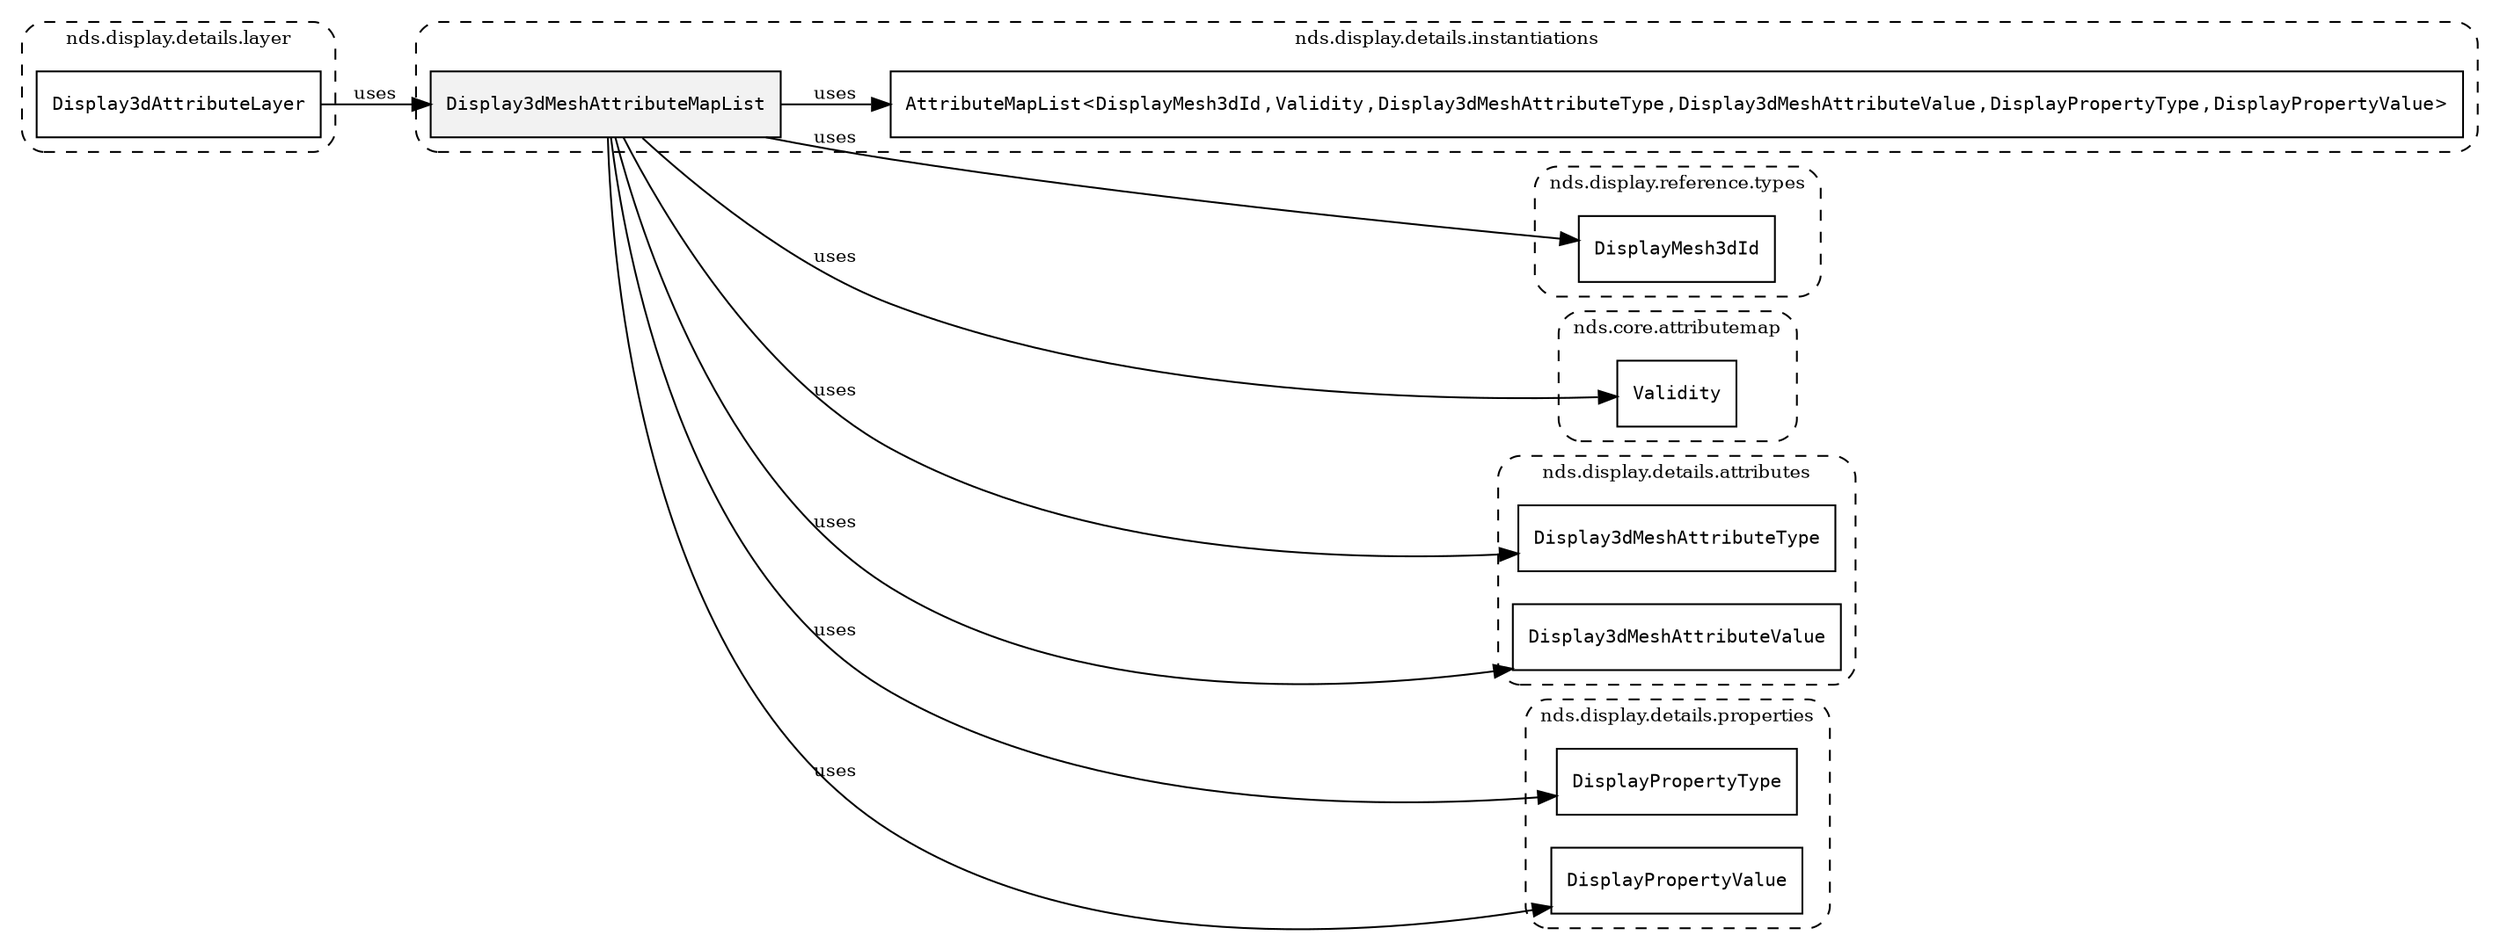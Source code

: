 /**
 * This dot file creates symbol collaboration diagram for Display3dMeshAttributeMapList.
 */
digraph ZSERIO
{
    node [shape=box, fontsize=10];
    rankdir="LR";
    fontsize=10;
    tooltip="Display3dMeshAttributeMapList collaboration diagram";

    subgraph "cluster_nds.display.details.instantiations"
    {
        style="dashed, rounded";
        label="nds.display.details.instantiations";
        tooltip="Package nds.display.details.instantiations";
        href="../../../content/packages/nds.display.details.instantiations.html#Package-nds-display-details-instantiations";
        target="_parent";

        "Display3dMeshAttributeMapList" [style="filled", fillcolor="#0000000D", target="_parent", label=<<font face="monospace"><table align="center" border="0" cellspacing="0" cellpadding="0"><tr><td href="../../../content/packages/nds.display.details.instantiations.html#InstantiateType-Display3dMeshAttributeMapList" title="InstantiateType defined in nds.display.details.instantiations">Display3dMeshAttributeMapList</td></tr></table></font>>];
        "AttributeMapList&lt;DisplayMesh3dId,Validity,Display3dMeshAttributeType,Display3dMeshAttributeValue,DisplayPropertyType,DisplayPropertyValue&gt;" [target="_parent", label=<<font face="monospace"><table align="center" border="0" cellspacing="0" cellpadding="0"><tr><td href="../../../content/packages/nds.core.attributemap.html#Structure-AttributeMapList" title="Structure defined in nds.core.attributemap">AttributeMapList</td><td>&lt;</td><td><table align="center" border="0" cellspacing="0" cellpadding="0"><tr><td href="../../../content/packages/nds.display.reference.types.html#Subtype-DisplayMesh3dId" title="Subtype defined in nds.display.reference.types">DisplayMesh3dId</td></tr></table></td><td>,</td><td><table align="center" border="0" cellspacing="0" cellpadding="0"><tr><td href="../../../content/packages/nds.core.attributemap.html#Structure-Validity" title="Structure defined in nds.core.attributemap">Validity</td></tr></table></td><td>,</td><td><table align="center" border="0" cellspacing="0" cellpadding="0"><tr><td href="../../../content/packages/nds.display.details.attributes.html#Enum-Display3dMeshAttributeType" title="Enum defined in nds.display.details.attributes">Display3dMeshAttributeType</td></tr></table></td><td>,</td><td><table align="center" border="0" cellspacing="0" cellpadding="0"><tr><td href="../../../content/packages/nds.display.details.attributes.html#Choice-Display3dMeshAttributeValue" title="Choice defined in nds.display.details.attributes">Display3dMeshAttributeValue</td></tr></table></td><td>,</td><td><table align="center" border="0" cellspacing="0" cellpadding="0"><tr><td href="../../../content/packages/nds.display.details.properties.html#Structure-DisplayPropertyType" title="Structure defined in nds.display.details.properties">DisplayPropertyType</td></tr></table></td><td>,</td><td><table align="center" border="0" cellspacing="0" cellpadding="0"><tr><td href="../../../content/packages/nds.display.details.properties.html#Structure-DisplayPropertyValue" title="Structure defined in nds.display.details.properties">DisplayPropertyValue</td></tr></table></td><td>&gt;</td></tr></table></font>>];
    }

    subgraph "cluster_nds.display.reference.types"
    {
        style="dashed, rounded";
        label="nds.display.reference.types";
        tooltip="Package nds.display.reference.types";
        href="../../../content/packages/nds.display.reference.types.html#Package-nds-display-reference-types";
        target="_parent";

        "DisplayMesh3dId" [target="_parent", label=<<font face="monospace"><table align="center" border="0" cellspacing="0" cellpadding="0"><tr><td href="../../../content/packages/nds.display.reference.types.html#Subtype-DisplayMesh3dId" title="Subtype defined in nds.display.reference.types">DisplayMesh3dId</td></tr></table></font>>];
    }

    subgraph "cluster_nds.core.attributemap"
    {
        style="dashed, rounded";
        label="nds.core.attributemap";
        tooltip="Package nds.core.attributemap";
        href="../../../content/packages/nds.core.attributemap.html#Package-nds-core-attributemap";
        target="_parent";

        "Validity" [target="_parent", label=<<font face="monospace"><table align="center" border="0" cellspacing="0" cellpadding="0"><tr><td href="../../../content/packages/nds.core.attributemap.html#Structure-Validity" title="Structure defined in nds.core.attributemap">Validity</td></tr></table></font>>];
    }

    subgraph "cluster_nds.display.details.attributes"
    {
        style="dashed, rounded";
        label="nds.display.details.attributes";
        tooltip="Package nds.display.details.attributes";
        href="../../../content/packages/nds.display.details.attributes.html#Package-nds-display-details-attributes";
        target="_parent";

        "Display3dMeshAttributeType" [target="_parent", label=<<font face="monospace"><table align="center" border="0" cellspacing="0" cellpadding="0"><tr><td href="../../../content/packages/nds.display.details.attributes.html#Enum-Display3dMeshAttributeType" title="Enum defined in nds.display.details.attributes">Display3dMeshAttributeType</td></tr></table></font>>];
        "Display3dMeshAttributeValue" [target="_parent", label=<<font face="monospace"><table align="center" border="0" cellspacing="0" cellpadding="0"><tr><td href="../../../content/packages/nds.display.details.attributes.html#Choice-Display3dMeshAttributeValue" title="Choice defined in nds.display.details.attributes">Display3dMeshAttributeValue</td></tr></table></font>>];
    }

    subgraph "cluster_nds.display.details.properties"
    {
        style="dashed, rounded";
        label="nds.display.details.properties";
        tooltip="Package nds.display.details.properties";
        href="../../../content/packages/nds.display.details.properties.html#Package-nds-display-details-properties";
        target="_parent";

        "DisplayPropertyType" [target="_parent", label=<<font face="monospace"><table align="center" border="0" cellspacing="0" cellpadding="0"><tr><td href="../../../content/packages/nds.display.details.properties.html#Structure-DisplayPropertyType" title="Structure defined in nds.display.details.properties">DisplayPropertyType</td></tr></table></font>>];
        "DisplayPropertyValue" [target="_parent", label=<<font face="monospace"><table align="center" border="0" cellspacing="0" cellpadding="0"><tr><td href="../../../content/packages/nds.display.details.properties.html#Structure-DisplayPropertyValue" title="Structure defined in nds.display.details.properties">DisplayPropertyValue</td></tr></table></font>>];
    }

    subgraph "cluster_nds.display.details.layer"
    {
        style="dashed, rounded";
        label="nds.display.details.layer";
        tooltip="Package nds.display.details.layer";
        href="../../../content/packages/nds.display.details.layer.html#Package-nds-display-details-layer";
        target="_parent";

        "Display3dAttributeLayer" [target="_parent", label=<<font face="monospace"><table align="center" border="0" cellspacing="0" cellpadding="0"><tr><td href="../../../content/packages/nds.display.details.layer.html#Structure-Display3dAttributeLayer" title="Structure defined in nds.display.details.layer">Display3dAttributeLayer</td></tr></table></font>>];
    }

    "Display3dMeshAttributeMapList" -> "AttributeMapList&lt;DisplayMesh3dId,Validity,Display3dMeshAttributeType,Display3dMeshAttributeValue,DisplayPropertyType,DisplayPropertyValue&gt;" [label="uses", fontsize=10];
    "Display3dMeshAttributeMapList" -> "DisplayMesh3dId" [label="uses", fontsize=10];
    "Display3dMeshAttributeMapList" -> "Validity" [label="uses", fontsize=10];
    "Display3dMeshAttributeMapList" -> "Display3dMeshAttributeType" [label="uses", fontsize=10];
    "Display3dMeshAttributeMapList" -> "Display3dMeshAttributeValue" [label="uses", fontsize=10];
    "Display3dMeshAttributeMapList" -> "DisplayPropertyType" [label="uses", fontsize=10];
    "Display3dMeshAttributeMapList" -> "DisplayPropertyValue" [label="uses", fontsize=10];
    "Display3dAttributeLayer" -> "Display3dMeshAttributeMapList" [label="uses", fontsize=10];
}
